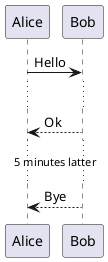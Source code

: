 #延迟

你可以使用... 来表示延迟,并且还可以给延迟添加注释。

@startuml

Alice -> Bob : Hello

...

Bob --> Alice : Ok

... 5 minutes latter ...

Bob --> Alice : Bye

@enduml